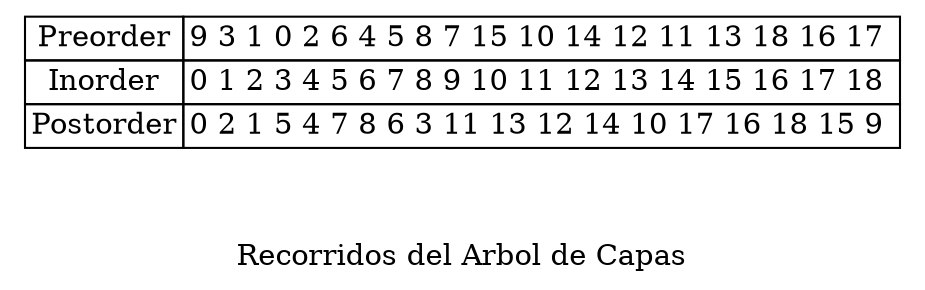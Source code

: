 digraph G{
node [shape=plaintext ];
label="Recorridos del Arbol de Capas";
Nodounico[ label=<<table border="0" cellborder="1" cellspacing="0" width="100%" height="100%">
<tr>
<td>Preorder</td><td>9 3 1 0 2 6 4 5 8 7 15 10 14 12 11 13 18 16 17 </td>
</tr>
<tr>
<td>Inorder</td><td>0 1 2 3 4 5 6 7 8 9 10 11 12 13 14 15 16 17 18 </td>
</tr>
<tr>
<td>Postorder</td><td>0 2 1 5 4 7 8 6 3 11 13 12 14 10 17 16 18 15 9 </td>
</tr>
</table>>];

}